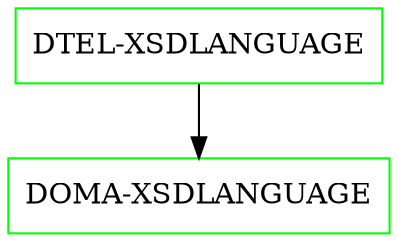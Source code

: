 digraph G {
  "DTEL-XSDLANGUAGE" [shape=box,color=green];
  "DOMA-XSDLANGUAGE" [shape=box,color=green,URL="./DOMA_XSDLANGUAGE.html"];
  "DTEL-XSDLANGUAGE" -> "DOMA-XSDLANGUAGE";
}
